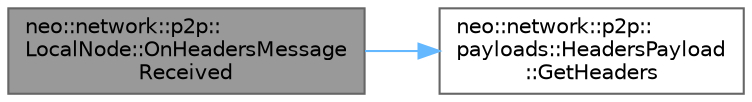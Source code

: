 digraph "neo::network::p2p::LocalNode::OnHeadersMessageReceived"
{
 // LATEX_PDF_SIZE
  bgcolor="transparent";
  edge [fontname=Helvetica,fontsize=10,labelfontname=Helvetica,labelfontsize=10];
  node [fontname=Helvetica,fontsize=10,shape=box,height=0.2,width=0.4];
  rankdir="LR";
  Node1 [id="Node000001",label="neo::network::p2p::\lLocalNode::OnHeadersMessage\lReceived",height=0.2,width=0.4,color="gray40", fillcolor="grey60", style="filled", fontcolor="black",tooltip="Called when a headers message is received."];
  Node1 -> Node2 [id="edge1_Node000001_Node000002",color="steelblue1",style="solid",tooltip=" "];
  Node2 [id="Node000002",label="neo::network::p2p::\lpayloads::HeadersPayload\l::GetHeaders",height=0.2,width=0.4,color="grey40", fillcolor="white", style="filled",URL="$classneo_1_1network_1_1p2p_1_1payloads_1_1_headers_payload.html#a6a621120d5ae7b19137cb7dc995194a4",tooltip="Gets the headers."];
}
